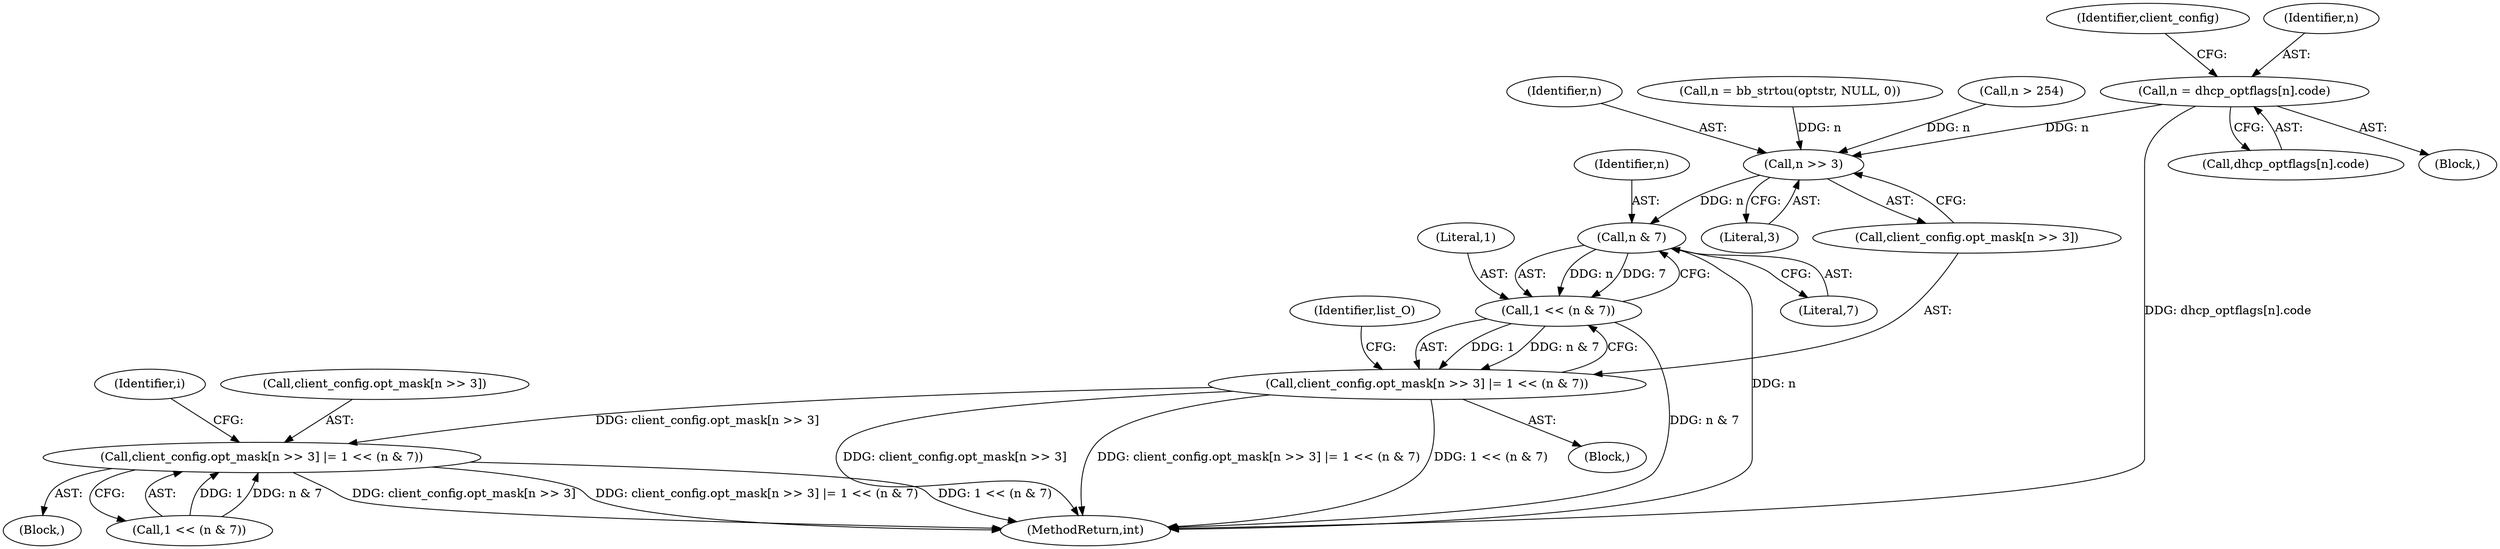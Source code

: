 digraph "0_busybox_6d3b4bb24da9a07c263f3c1acf8df85382ff562c@array" {
"1000372" [label="(Call,n = dhcp_optflags[n].code)"];
"1000384" [label="(Call,n >> 3)"];
"1000389" [label="(Call,n & 7)"];
"1000387" [label="(Call,1 << (n & 7))"];
"1000379" [label="(Call,client_config.opt_mask[n >> 3] |= 1 << (n & 7))"];
"1000425" [label="(Call,client_config.opt_mask[n >> 3] |= 1 << (n & 7))"];
"1000387" [label="(Call,1 << (n & 7))"];
"1000388" [label="(Literal,1)"];
"1000382" [label="(Identifier,client_config)"];
"1000385" [label="(Identifier,n)"];
"1001331" [label="(MethodReturn,int)"];
"1000374" [label="(Call,dhcp_optflags[n].code)"];
"1000345" [label="(Identifier,list_O)"];
"1000424" [label="(Block,)"];
"1000366" [label="(Block,)"];
"1000386" [label="(Literal,3)"];
"1000372" [label="(Call,n = dhcp_optflags[n].code)"];
"1000373" [label="(Identifier,n)"];
"1000380" [label="(Call,client_config.opt_mask[n >> 3])"];
"1000414" [label="(Identifier,i)"];
"1000390" [label="(Identifier,n)"];
"1000346" [label="(Block,)"];
"1000354" [label="(Call,n = bb_strtou(optstr, NULL, 0))"];
"1000391" [label="(Literal,7)"];
"1000433" [label="(Call,1 << (n & 7))"];
"1000426" [label="(Call,client_config.opt_mask[n >> 3])"];
"1000379" [label="(Call,client_config.opt_mask[n >> 3] |= 1 << (n & 7))"];
"1000363" [label="(Call,n > 254)"];
"1000389" [label="(Call,n & 7)"];
"1000384" [label="(Call,n >> 3)"];
"1000425" [label="(Call,client_config.opt_mask[n >> 3] |= 1 << (n & 7))"];
"1000372" -> "1000366"  [label="AST: "];
"1000372" -> "1000374"  [label="CFG: "];
"1000373" -> "1000372"  [label="AST: "];
"1000374" -> "1000372"  [label="AST: "];
"1000382" -> "1000372"  [label="CFG: "];
"1000372" -> "1001331"  [label="DDG: dhcp_optflags[n].code"];
"1000372" -> "1000384"  [label="DDG: n"];
"1000384" -> "1000380"  [label="AST: "];
"1000384" -> "1000386"  [label="CFG: "];
"1000385" -> "1000384"  [label="AST: "];
"1000386" -> "1000384"  [label="AST: "];
"1000380" -> "1000384"  [label="CFG: "];
"1000363" -> "1000384"  [label="DDG: n"];
"1000354" -> "1000384"  [label="DDG: n"];
"1000384" -> "1000389"  [label="DDG: n"];
"1000389" -> "1000387"  [label="AST: "];
"1000389" -> "1000391"  [label="CFG: "];
"1000390" -> "1000389"  [label="AST: "];
"1000391" -> "1000389"  [label="AST: "];
"1000387" -> "1000389"  [label="CFG: "];
"1000389" -> "1001331"  [label="DDG: n"];
"1000389" -> "1000387"  [label="DDG: n"];
"1000389" -> "1000387"  [label="DDG: 7"];
"1000387" -> "1000379"  [label="AST: "];
"1000388" -> "1000387"  [label="AST: "];
"1000379" -> "1000387"  [label="CFG: "];
"1000387" -> "1001331"  [label="DDG: n & 7"];
"1000387" -> "1000379"  [label="DDG: 1"];
"1000387" -> "1000379"  [label="DDG: n & 7"];
"1000379" -> "1000346"  [label="AST: "];
"1000380" -> "1000379"  [label="AST: "];
"1000345" -> "1000379"  [label="CFG: "];
"1000379" -> "1001331"  [label="DDG: client_config.opt_mask[n >> 3]"];
"1000379" -> "1001331"  [label="DDG: client_config.opt_mask[n >> 3] |= 1 << (n & 7)"];
"1000379" -> "1001331"  [label="DDG: 1 << (n & 7)"];
"1000379" -> "1000425"  [label="DDG: client_config.opt_mask[n >> 3]"];
"1000425" -> "1000424"  [label="AST: "];
"1000425" -> "1000433"  [label="CFG: "];
"1000426" -> "1000425"  [label="AST: "];
"1000433" -> "1000425"  [label="AST: "];
"1000414" -> "1000425"  [label="CFG: "];
"1000425" -> "1001331"  [label="DDG: client_config.opt_mask[n >> 3]"];
"1000425" -> "1001331"  [label="DDG: client_config.opt_mask[n >> 3] |= 1 << (n & 7)"];
"1000425" -> "1001331"  [label="DDG: 1 << (n & 7)"];
"1000433" -> "1000425"  [label="DDG: 1"];
"1000433" -> "1000425"  [label="DDG: n & 7"];
}
